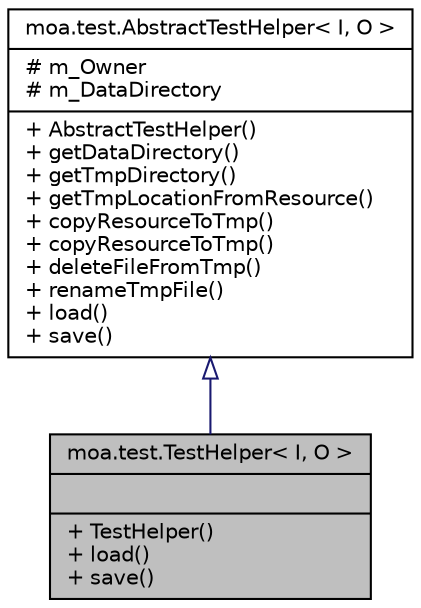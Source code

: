digraph G
{
  edge [fontname="Helvetica",fontsize="10",labelfontname="Helvetica",labelfontsize="10"];
  node [fontname="Helvetica",fontsize="10",shape=record];
  Node1 [label="{moa.test.TestHelper\< I, O \>\n||+ TestHelper()\l+ load()\l+ save()\l}",height=0.2,width=0.4,color="black", fillcolor="grey75", style="filled" fontcolor="black"];
  Node2 -> Node1 [dir=back,color="midnightblue",fontsize="10",style="solid",arrowtail="empty",fontname="Helvetica"];
  Node2 [label="{moa.test.AbstractTestHelper\< I, O \>\n|# m_Owner\l# m_DataDirectory\l|+ AbstractTestHelper()\l+ getDataDirectory()\l+ getTmpDirectory()\l+ getTmpLocationFromResource()\l+ copyResourceToTmp()\l+ copyResourceToTmp()\l+ deleteFileFromTmp()\l+ renameTmpFile()\l+ load()\l+ save()\l}",height=0.2,width=0.4,color="black", fillcolor="white", style="filled",URL="$classmoa_1_1test_1_1AbstractTestHelper_3_01I_00_01O_01_4.html",tooltip="Ancestor for helper classes for tests."];
}
